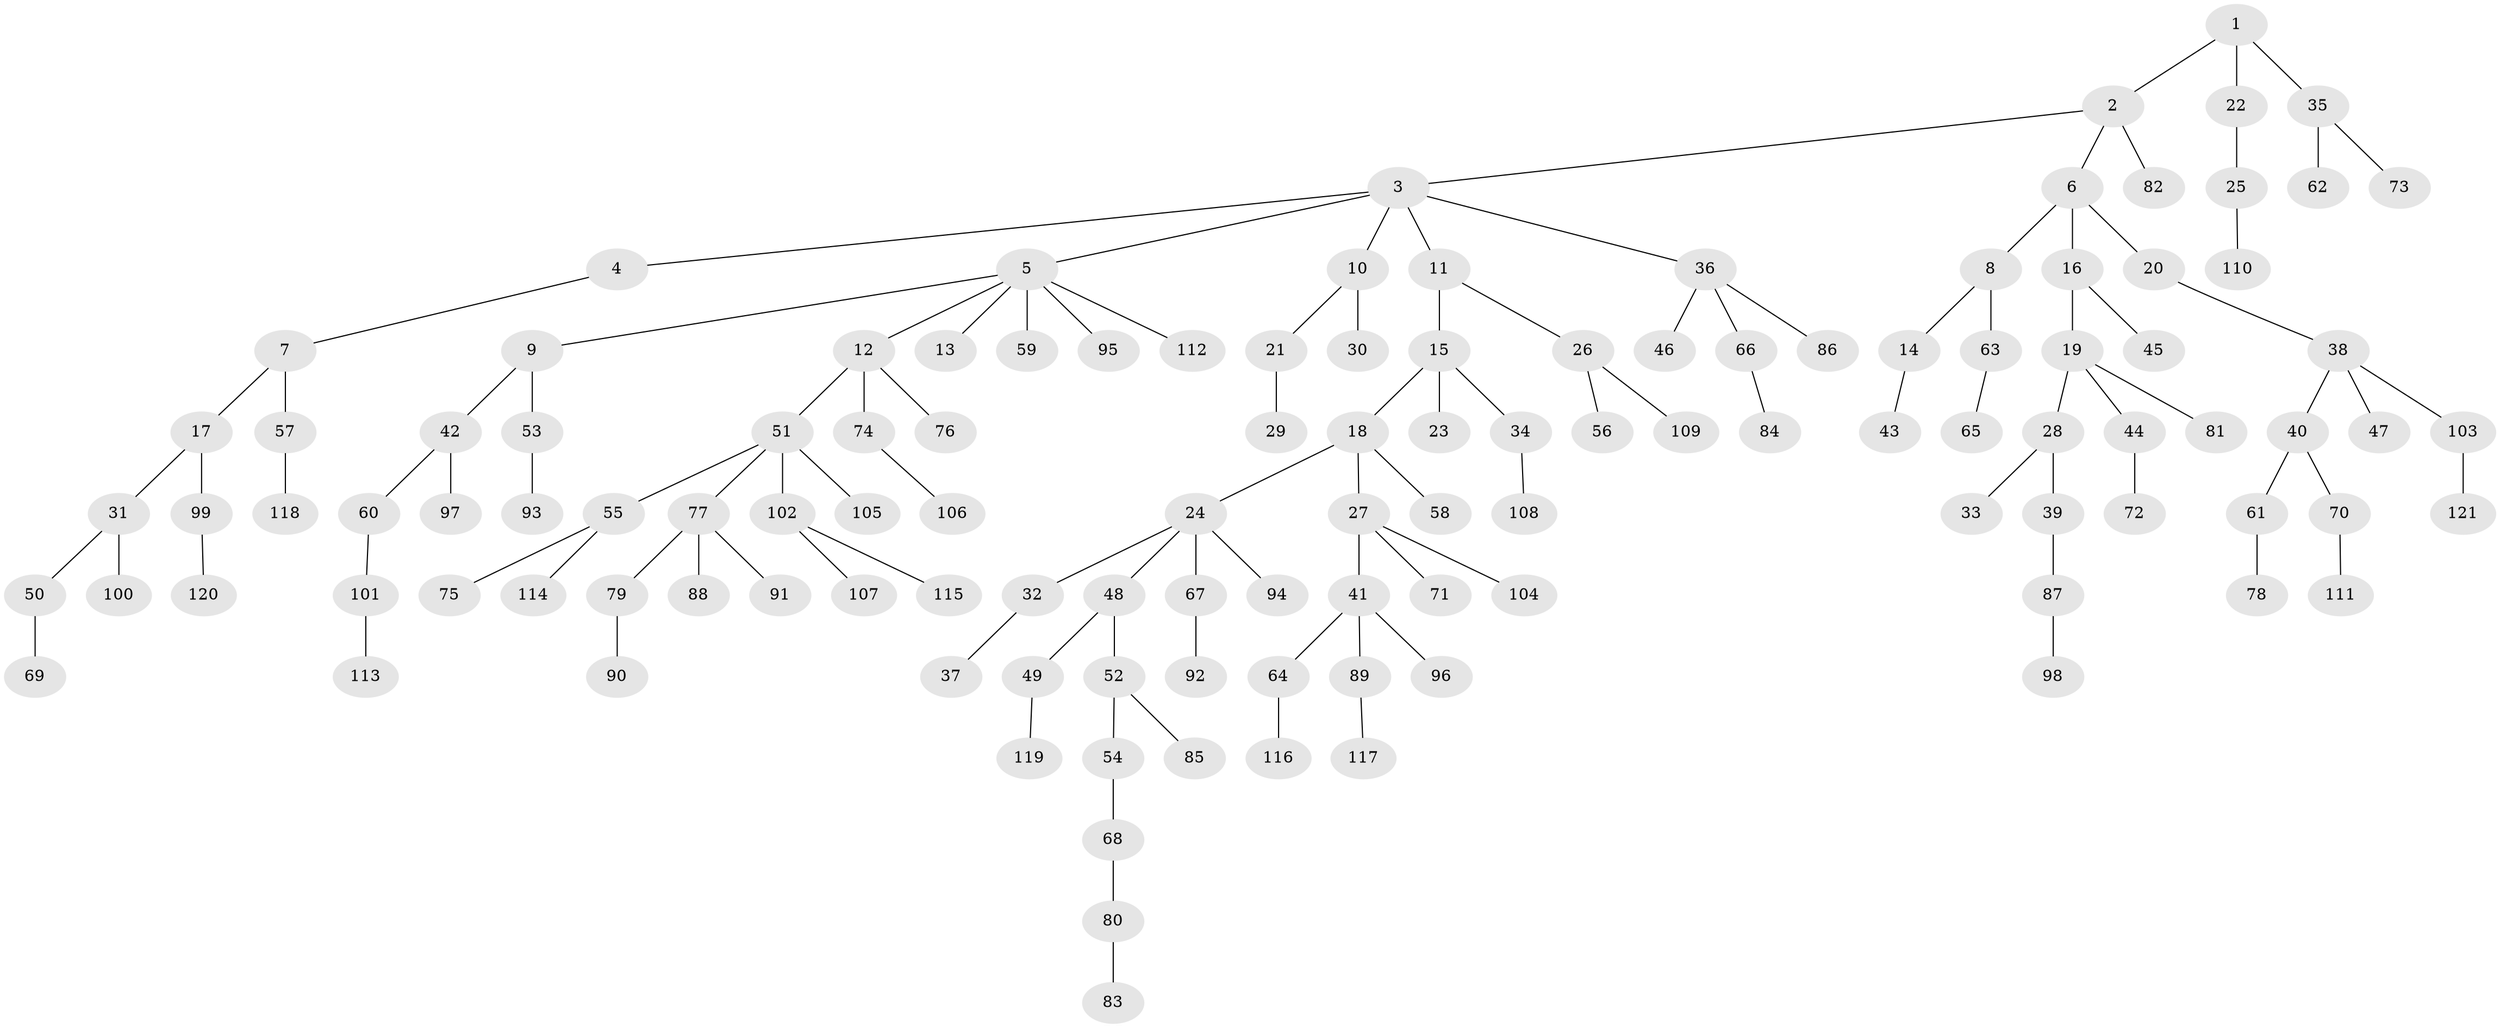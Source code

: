 // Generated by graph-tools (version 1.1) at 2025/15/03/09/25 04:15:42]
// undirected, 121 vertices, 120 edges
graph export_dot {
graph [start="1"]
  node [color=gray90,style=filled];
  1;
  2;
  3;
  4;
  5;
  6;
  7;
  8;
  9;
  10;
  11;
  12;
  13;
  14;
  15;
  16;
  17;
  18;
  19;
  20;
  21;
  22;
  23;
  24;
  25;
  26;
  27;
  28;
  29;
  30;
  31;
  32;
  33;
  34;
  35;
  36;
  37;
  38;
  39;
  40;
  41;
  42;
  43;
  44;
  45;
  46;
  47;
  48;
  49;
  50;
  51;
  52;
  53;
  54;
  55;
  56;
  57;
  58;
  59;
  60;
  61;
  62;
  63;
  64;
  65;
  66;
  67;
  68;
  69;
  70;
  71;
  72;
  73;
  74;
  75;
  76;
  77;
  78;
  79;
  80;
  81;
  82;
  83;
  84;
  85;
  86;
  87;
  88;
  89;
  90;
  91;
  92;
  93;
  94;
  95;
  96;
  97;
  98;
  99;
  100;
  101;
  102;
  103;
  104;
  105;
  106;
  107;
  108;
  109;
  110;
  111;
  112;
  113;
  114;
  115;
  116;
  117;
  118;
  119;
  120;
  121;
  1 -- 2;
  1 -- 22;
  1 -- 35;
  2 -- 3;
  2 -- 6;
  2 -- 82;
  3 -- 4;
  3 -- 5;
  3 -- 10;
  3 -- 11;
  3 -- 36;
  4 -- 7;
  5 -- 9;
  5 -- 12;
  5 -- 13;
  5 -- 59;
  5 -- 95;
  5 -- 112;
  6 -- 8;
  6 -- 16;
  6 -- 20;
  7 -- 17;
  7 -- 57;
  8 -- 14;
  8 -- 63;
  9 -- 42;
  9 -- 53;
  10 -- 21;
  10 -- 30;
  11 -- 15;
  11 -- 26;
  12 -- 51;
  12 -- 74;
  12 -- 76;
  14 -- 43;
  15 -- 18;
  15 -- 23;
  15 -- 34;
  16 -- 19;
  16 -- 45;
  17 -- 31;
  17 -- 99;
  18 -- 24;
  18 -- 27;
  18 -- 58;
  19 -- 28;
  19 -- 44;
  19 -- 81;
  20 -- 38;
  21 -- 29;
  22 -- 25;
  24 -- 32;
  24 -- 48;
  24 -- 67;
  24 -- 94;
  25 -- 110;
  26 -- 56;
  26 -- 109;
  27 -- 41;
  27 -- 71;
  27 -- 104;
  28 -- 33;
  28 -- 39;
  31 -- 50;
  31 -- 100;
  32 -- 37;
  34 -- 108;
  35 -- 62;
  35 -- 73;
  36 -- 46;
  36 -- 66;
  36 -- 86;
  38 -- 40;
  38 -- 47;
  38 -- 103;
  39 -- 87;
  40 -- 61;
  40 -- 70;
  41 -- 64;
  41 -- 89;
  41 -- 96;
  42 -- 60;
  42 -- 97;
  44 -- 72;
  48 -- 49;
  48 -- 52;
  49 -- 119;
  50 -- 69;
  51 -- 55;
  51 -- 77;
  51 -- 102;
  51 -- 105;
  52 -- 54;
  52 -- 85;
  53 -- 93;
  54 -- 68;
  55 -- 75;
  55 -- 114;
  57 -- 118;
  60 -- 101;
  61 -- 78;
  63 -- 65;
  64 -- 116;
  66 -- 84;
  67 -- 92;
  68 -- 80;
  70 -- 111;
  74 -- 106;
  77 -- 79;
  77 -- 88;
  77 -- 91;
  79 -- 90;
  80 -- 83;
  87 -- 98;
  89 -- 117;
  99 -- 120;
  101 -- 113;
  102 -- 107;
  102 -- 115;
  103 -- 121;
}
